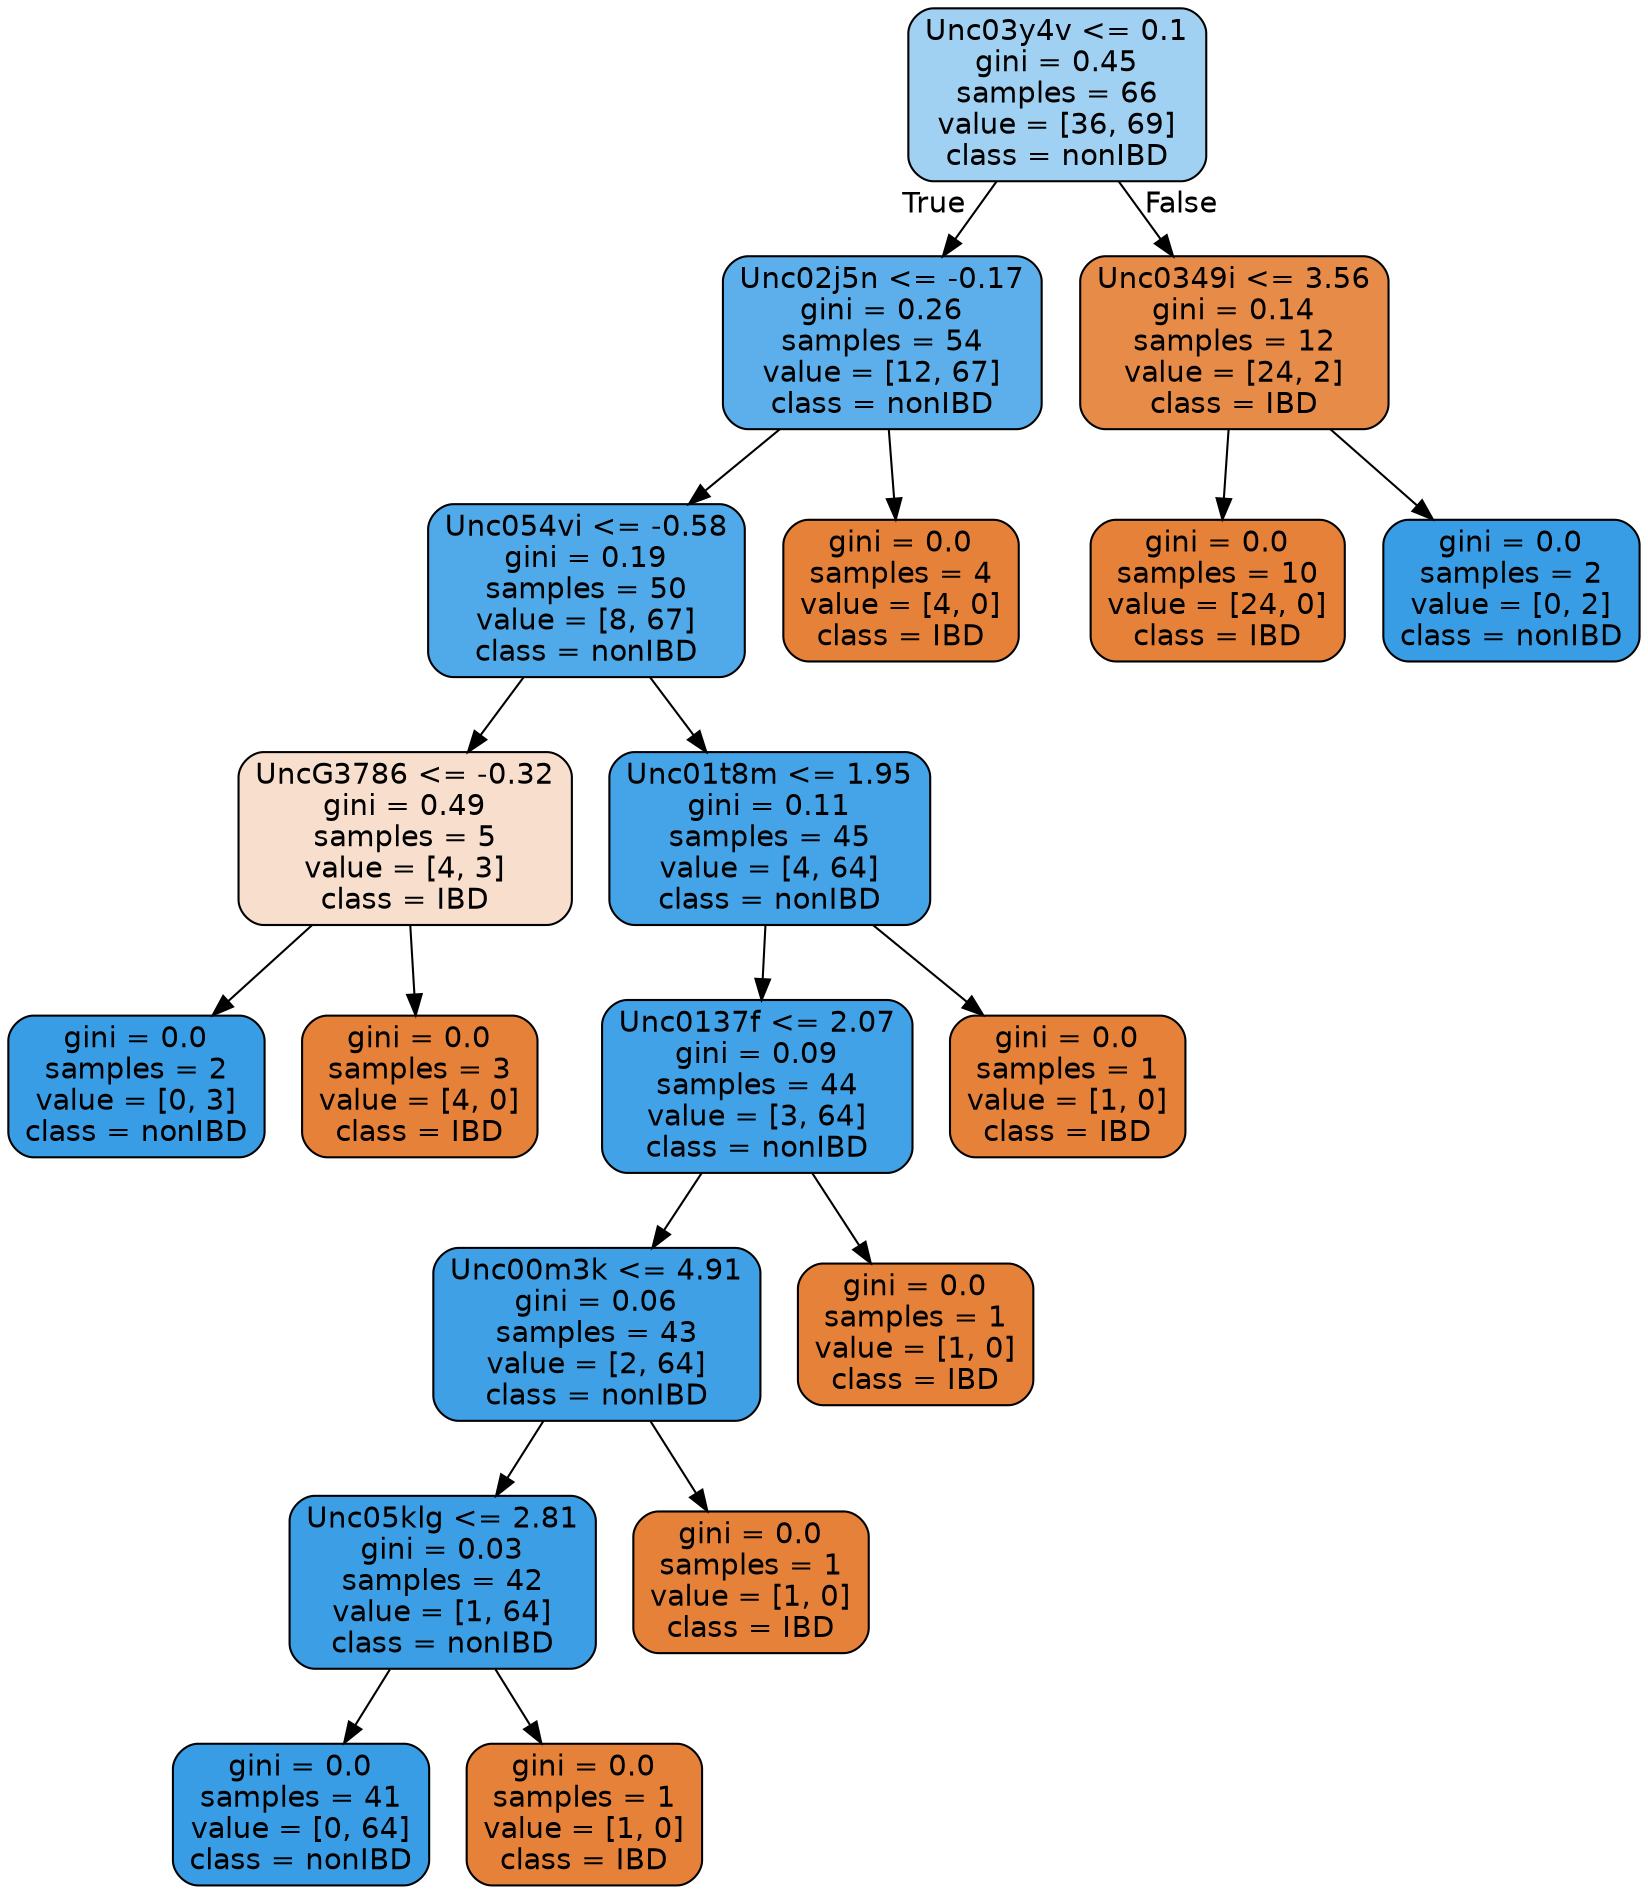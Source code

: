 digraph Tree {
node [shape=box, style="filled, rounded", color="black", fontname=helvetica] ;
edge [fontname=helvetica] ;
0 [label="Unc03y4v <= 0.1\ngini = 0.45\nsamples = 66\nvalue = [36, 69]\nclass = nonIBD", fillcolor="#399de57a"] ;
1 [label="Unc02j5n <= -0.17\ngini = 0.26\nsamples = 54\nvalue = [12, 67]\nclass = nonIBD", fillcolor="#399de5d1"] ;
0 -> 1 [labeldistance=2.5, labelangle=45, headlabel="True"] ;
2 [label="Unc054vi <= -0.58\ngini = 0.19\nsamples = 50\nvalue = [8, 67]\nclass = nonIBD", fillcolor="#399de5e1"] ;
1 -> 2 ;
3 [label="UncG3786 <= -0.32\ngini = 0.49\nsamples = 5\nvalue = [4, 3]\nclass = IBD", fillcolor="#e5813940"] ;
2 -> 3 ;
4 [label="gini = 0.0\nsamples = 2\nvalue = [0, 3]\nclass = nonIBD", fillcolor="#399de5ff"] ;
3 -> 4 ;
5 [label="gini = 0.0\nsamples = 3\nvalue = [4, 0]\nclass = IBD", fillcolor="#e58139ff"] ;
3 -> 5 ;
6 [label="Unc01t8m <= 1.95\ngini = 0.11\nsamples = 45\nvalue = [4, 64]\nclass = nonIBD", fillcolor="#399de5ef"] ;
2 -> 6 ;
7 [label="Unc0137f <= 2.07\ngini = 0.09\nsamples = 44\nvalue = [3, 64]\nclass = nonIBD", fillcolor="#399de5f3"] ;
6 -> 7 ;
8 [label="Unc00m3k <= 4.91\ngini = 0.06\nsamples = 43\nvalue = [2, 64]\nclass = nonIBD", fillcolor="#399de5f7"] ;
7 -> 8 ;
9 [label="Unc05klg <= 2.81\ngini = 0.03\nsamples = 42\nvalue = [1, 64]\nclass = nonIBD", fillcolor="#399de5fb"] ;
8 -> 9 ;
10 [label="gini = 0.0\nsamples = 41\nvalue = [0, 64]\nclass = nonIBD", fillcolor="#399de5ff"] ;
9 -> 10 ;
11 [label="gini = 0.0\nsamples = 1\nvalue = [1, 0]\nclass = IBD", fillcolor="#e58139ff"] ;
9 -> 11 ;
12 [label="gini = 0.0\nsamples = 1\nvalue = [1, 0]\nclass = IBD", fillcolor="#e58139ff"] ;
8 -> 12 ;
13 [label="gini = 0.0\nsamples = 1\nvalue = [1, 0]\nclass = IBD", fillcolor="#e58139ff"] ;
7 -> 13 ;
14 [label="gini = 0.0\nsamples = 1\nvalue = [1, 0]\nclass = IBD", fillcolor="#e58139ff"] ;
6 -> 14 ;
15 [label="gini = 0.0\nsamples = 4\nvalue = [4, 0]\nclass = IBD", fillcolor="#e58139ff"] ;
1 -> 15 ;
16 [label="Unc0349i <= 3.56\ngini = 0.14\nsamples = 12\nvalue = [24, 2]\nclass = IBD", fillcolor="#e58139ea"] ;
0 -> 16 [labeldistance=2.5, labelangle=-45, headlabel="False"] ;
17 [label="gini = 0.0\nsamples = 10\nvalue = [24, 0]\nclass = IBD", fillcolor="#e58139ff"] ;
16 -> 17 ;
18 [label="gini = 0.0\nsamples = 2\nvalue = [0, 2]\nclass = nonIBD", fillcolor="#399de5ff"] ;
16 -> 18 ;
}